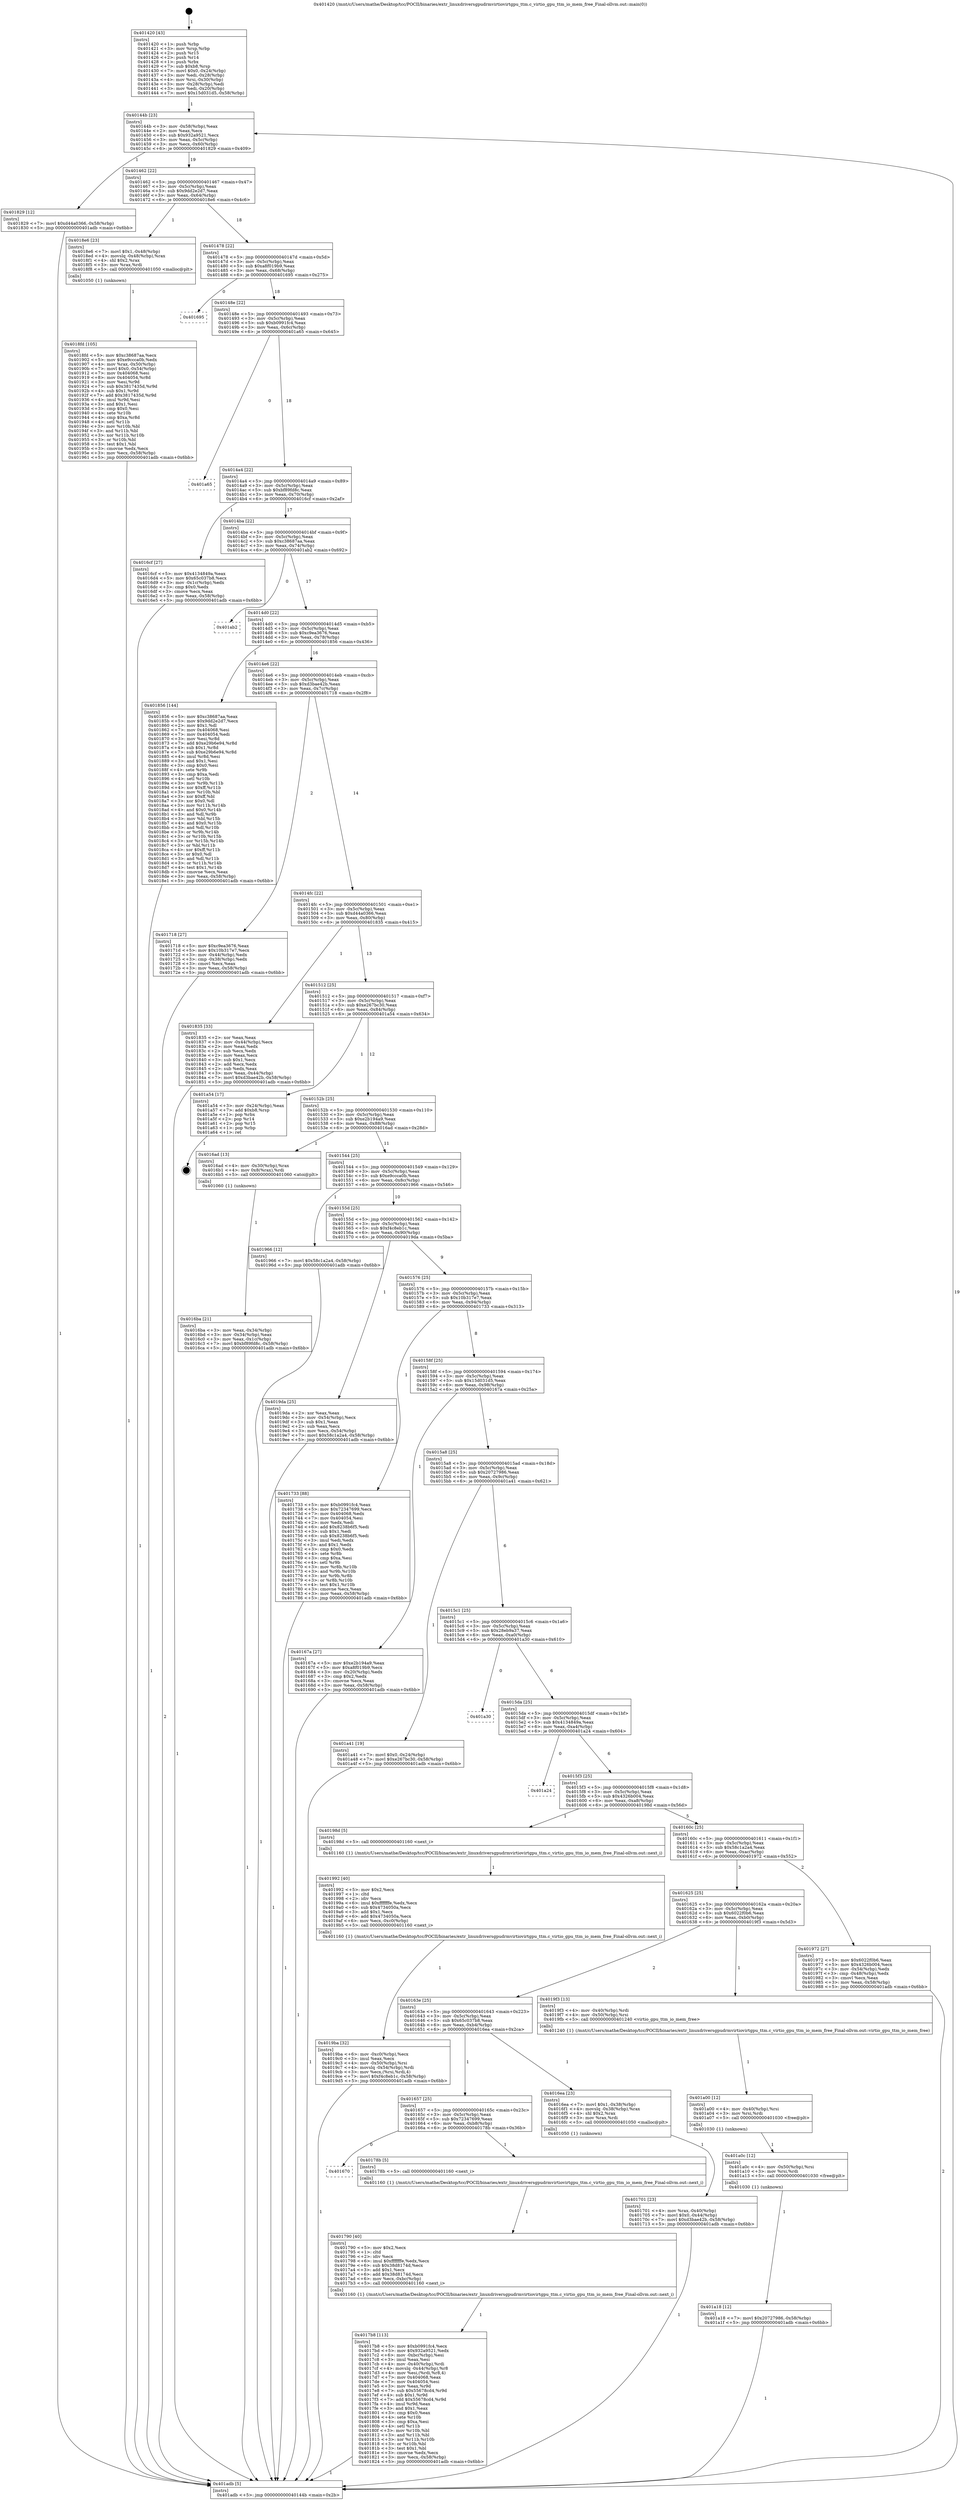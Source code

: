 digraph "0x401420" {
  label = "0x401420 (/mnt/c/Users/mathe/Desktop/tcc/POCII/binaries/extr_linuxdriversgpudrmvirtiovirtgpu_ttm.c_virtio_gpu_ttm_io_mem_free_Final-ollvm.out::main(0))"
  labelloc = "t"
  node[shape=record]

  Entry [label="",width=0.3,height=0.3,shape=circle,fillcolor=black,style=filled]
  "0x40144b" [label="{
     0x40144b [23]\l
     | [instrs]\l
     &nbsp;&nbsp;0x40144b \<+3\>: mov -0x58(%rbp),%eax\l
     &nbsp;&nbsp;0x40144e \<+2\>: mov %eax,%ecx\l
     &nbsp;&nbsp;0x401450 \<+6\>: sub $0x932a9521,%ecx\l
     &nbsp;&nbsp;0x401456 \<+3\>: mov %eax,-0x5c(%rbp)\l
     &nbsp;&nbsp;0x401459 \<+3\>: mov %ecx,-0x60(%rbp)\l
     &nbsp;&nbsp;0x40145c \<+6\>: je 0000000000401829 \<main+0x409\>\l
  }"]
  "0x401829" [label="{
     0x401829 [12]\l
     | [instrs]\l
     &nbsp;&nbsp;0x401829 \<+7\>: movl $0xd44a0366,-0x58(%rbp)\l
     &nbsp;&nbsp;0x401830 \<+5\>: jmp 0000000000401adb \<main+0x6bb\>\l
  }"]
  "0x401462" [label="{
     0x401462 [22]\l
     | [instrs]\l
     &nbsp;&nbsp;0x401462 \<+5\>: jmp 0000000000401467 \<main+0x47\>\l
     &nbsp;&nbsp;0x401467 \<+3\>: mov -0x5c(%rbp),%eax\l
     &nbsp;&nbsp;0x40146a \<+5\>: sub $0x9dd2e2d7,%eax\l
     &nbsp;&nbsp;0x40146f \<+3\>: mov %eax,-0x64(%rbp)\l
     &nbsp;&nbsp;0x401472 \<+6\>: je 00000000004018e6 \<main+0x4c6\>\l
  }"]
  Exit [label="",width=0.3,height=0.3,shape=circle,fillcolor=black,style=filled,peripheries=2]
  "0x4018e6" [label="{
     0x4018e6 [23]\l
     | [instrs]\l
     &nbsp;&nbsp;0x4018e6 \<+7\>: movl $0x1,-0x48(%rbp)\l
     &nbsp;&nbsp;0x4018ed \<+4\>: movslq -0x48(%rbp),%rax\l
     &nbsp;&nbsp;0x4018f1 \<+4\>: shl $0x2,%rax\l
     &nbsp;&nbsp;0x4018f5 \<+3\>: mov %rax,%rdi\l
     &nbsp;&nbsp;0x4018f8 \<+5\>: call 0000000000401050 \<malloc@plt\>\l
     | [calls]\l
     &nbsp;&nbsp;0x401050 \{1\} (unknown)\l
  }"]
  "0x401478" [label="{
     0x401478 [22]\l
     | [instrs]\l
     &nbsp;&nbsp;0x401478 \<+5\>: jmp 000000000040147d \<main+0x5d\>\l
     &nbsp;&nbsp;0x40147d \<+3\>: mov -0x5c(%rbp),%eax\l
     &nbsp;&nbsp;0x401480 \<+5\>: sub $0xa8f019b9,%eax\l
     &nbsp;&nbsp;0x401485 \<+3\>: mov %eax,-0x68(%rbp)\l
     &nbsp;&nbsp;0x401488 \<+6\>: je 0000000000401695 \<main+0x275\>\l
  }"]
  "0x401a18" [label="{
     0x401a18 [12]\l
     | [instrs]\l
     &nbsp;&nbsp;0x401a18 \<+7\>: movl $0x20727986,-0x58(%rbp)\l
     &nbsp;&nbsp;0x401a1f \<+5\>: jmp 0000000000401adb \<main+0x6bb\>\l
  }"]
  "0x401695" [label="{
     0x401695\l
  }", style=dashed]
  "0x40148e" [label="{
     0x40148e [22]\l
     | [instrs]\l
     &nbsp;&nbsp;0x40148e \<+5\>: jmp 0000000000401493 \<main+0x73\>\l
     &nbsp;&nbsp;0x401493 \<+3\>: mov -0x5c(%rbp),%eax\l
     &nbsp;&nbsp;0x401496 \<+5\>: sub $0xb0991fc4,%eax\l
     &nbsp;&nbsp;0x40149b \<+3\>: mov %eax,-0x6c(%rbp)\l
     &nbsp;&nbsp;0x40149e \<+6\>: je 0000000000401a65 \<main+0x645\>\l
  }"]
  "0x401a0c" [label="{
     0x401a0c [12]\l
     | [instrs]\l
     &nbsp;&nbsp;0x401a0c \<+4\>: mov -0x50(%rbp),%rsi\l
     &nbsp;&nbsp;0x401a10 \<+3\>: mov %rsi,%rdi\l
     &nbsp;&nbsp;0x401a13 \<+5\>: call 0000000000401030 \<free@plt\>\l
     | [calls]\l
     &nbsp;&nbsp;0x401030 \{1\} (unknown)\l
  }"]
  "0x401a65" [label="{
     0x401a65\l
  }", style=dashed]
  "0x4014a4" [label="{
     0x4014a4 [22]\l
     | [instrs]\l
     &nbsp;&nbsp;0x4014a4 \<+5\>: jmp 00000000004014a9 \<main+0x89\>\l
     &nbsp;&nbsp;0x4014a9 \<+3\>: mov -0x5c(%rbp),%eax\l
     &nbsp;&nbsp;0x4014ac \<+5\>: sub $0xbf89fd8c,%eax\l
     &nbsp;&nbsp;0x4014b1 \<+3\>: mov %eax,-0x70(%rbp)\l
     &nbsp;&nbsp;0x4014b4 \<+6\>: je 00000000004016cf \<main+0x2af\>\l
  }"]
  "0x401a00" [label="{
     0x401a00 [12]\l
     | [instrs]\l
     &nbsp;&nbsp;0x401a00 \<+4\>: mov -0x40(%rbp),%rsi\l
     &nbsp;&nbsp;0x401a04 \<+3\>: mov %rsi,%rdi\l
     &nbsp;&nbsp;0x401a07 \<+5\>: call 0000000000401030 \<free@plt\>\l
     | [calls]\l
     &nbsp;&nbsp;0x401030 \{1\} (unknown)\l
  }"]
  "0x4016cf" [label="{
     0x4016cf [27]\l
     | [instrs]\l
     &nbsp;&nbsp;0x4016cf \<+5\>: mov $0x4134849a,%eax\l
     &nbsp;&nbsp;0x4016d4 \<+5\>: mov $0x65c037b8,%ecx\l
     &nbsp;&nbsp;0x4016d9 \<+3\>: mov -0x1c(%rbp),%edx\l
     &nbsp;&nbsp;0x4016dc \<+3\>: cmp $0x0,%edx\l
     &nbsp;&nbsp;0x4016df \<+3\>: cmove %ecx,%eax\l
     &nbsp;&nbsp;0x4016e2 \<+3\>: mov %eax,-0x58(%rbp)\l
     &nbsp;&nbsp;0x4016e5 \<+5\>: jmp 0000000000401adb \<main+0x6bb\>\l
  }"]
  "0x4014ba" [label="{
     0x4014ba [22]\l
     | [instrs]\l
     &nbsp;&nbsp;0x4014ba \<+5\>: jmp 00000000004014bf \<main+0x9f\>\l
     &nbsp;&nbsp;0x4014bf \<+3\>: mov -0x5c(%rbp),%eax\l
     &nbsp;&nbsp;0x4014c2 \<+5\>: sub $0xc38687aa,%eax\l
     &nbsp;&nbsp;0x4014c7 \<+3\>: mov %eax,-0x74(%rbp)\l
     &nbsp;&nbsp;0x4014ca \<+6\>: je 0000000000401ab2 \<main+0x692\>\l
  }"]
  "0x4019ba" [label="{
     0x4019ba [32]\l
     | [instrs]\l
     &nbsp;&nbsp;0x4019ba \<+6\>: mov -0xc0(%rbp),%ecx\l
     &nbsp;&nbsp;0x4019c0 \<+3\>: imul %eax,%ecx\l
     &nbsp;&nbsp;0x4019c3 \<+4\>: mov -0x50(%rbp),%rsi\l
     &nbsp;&nbsp;0x4019c7 \<+4\>: movslq -0x54(%rbp),%rdi\l
     &nbsp;&nbsp;0x4019cb \<+3\>: mov %ecx,(%rsi,%rdi,4)\l
     &nbsp;&nbsp;0x4019ce \<+7\>: movl $0xf4c8eb1c,-0x58(%rbp)\l
     &nbsp;&nbsp;0x4019d5 \<+5\>: jmp 0000000000401adb \<main+0x6bb\>\l
  }"]
  "0x401ab2" [label="{
     0x401ab2\l
  }", style=dashed]
  "0x4014d0" [label="{
     0x4014d0 [22]\l
     | [instrs]\l
     &nbsp;&nbsp;0x4014d0 \<+5\>: jmp 00000000004014d5 \<main+0xb5\>\l
     &nbsp;&nbsp;0x4014d5 \<+3\>: mov -0x5c(%rbp),%eax\l
     &nbsp;&nbsp;0x4014d8 \<+5\>: sub $0xc9ea3676,%eax\l
     &nbsp;&nbsp;0x4014dd \<+3\>: mov %eax,-0x78(%rbp)\l
     &nbsp;&nbsp;0x4014e0 \<+6\>: je 0000000000401856 \<main+0x436\>\l
  }"]
  "0x401992" [label="{
     0x401992 [40]\l
     | [instrs]\l
     &nbsp;&nbsp;0x401992 \<+5\>: mov $0x2,%ecx\l
     &nbsp;&nbsp;0x401997 \<+1\>: cltd\l
     &nbsp;&nbsp;0x401998 \<+2\>: idiv %ecx\l
     &nbsp;&nbsp;0x40199a \<+6\>: imul $0xfffffffe,%edx,%ecx\l
     &nbsp;&nbsp;0x4019a0 \<+6\>: sub $0x4734050a,%ecx\l
     &nbsp;&nbsp;0x4019a6 \<+3\>: add $0x1,%ecx\l
     &nbsp;&nbsp;0x4019a9 \<+6\>: add $0x4734050a,%ecx\l
     &nbsp;&nbsp;0x4019af \<+6\>: mov %ecx,-0xc0(%rbp)\l
     &nbsp;&nbsp;0x4019b5 \<+5\>: call 0000000000401160 \<next_i\>\l
     | [calls]\l
     &nbsp;&nbsp;0x401160 \{1\} (/mnt/c/Users/mathe/Desktop/tcc/POCII/binaries/extr_linuxdriversgpudrmvirtiovirtgpu_ttm.c_virtio_gpu_ttm_io_mem_free_Final-ollvm.out::next_i)\l
  }"]
  "0x401856" [label="{
     0x401856 [144]\l
     | [instrs]\l
     &nbsp;&nbsp;0x401856 \<+5\>: mov $0xc38687aa,%eax\l
     &nbsp;&nbsp;0x40185b \<+5\>: mov $0x9dd2e2d7,%ecx\l
     &nbsp;&nbsp;0x401860 \<+2\>: mov $0x1,%dl\l
     &nbsp;&nbsp;0x401862 \<+7\>: mov 0x404068,%esi\l
     &nbsp;&nbsp;0x401869 \<+7\>: mov 0x404054,%edi\l
     &nbsp;&nbsp;0x401870 \<+3\>: mov %esi,%r8d\l
     &nbsp;&nbsp;0x401873 \<+7\>: add $0xe29b6e94,%r8d\l
     &nbsp;&nbsp;0x40187a \<+4\>: sub $0x1,%r8d\l
     &nbsp;&nbsp;0x40187e \<+7\>: sub $0xe29b6e94,%r8d\l
     &nbsp;&nbsp;0x401885 \<+4\>: imul %r8d,%esi\l
     &nbsp;&nbsp;0x401889 \<+3\>: and $0x1,%esi\l
     &nbsp;&nbsp;0x40188c \<+3\>: cmp $0x0,%esi\l
     &nbsp;&nbsp;0x40188f \<+4\>: sete %r9b\l
     &nbsp;&nbsp;0x401893 \<+3\>: cmp $0xa,%edi\l
     &nbsp;&nbsp;0x401896 \<+4\>: setl %r10b\l
     &nbsp;&nbsp;0x40189a \<+3\>: mov %r9b,%r11b\l
     &nbsp;&nbsp;0x40189d \<+4\>: xor $0xff,%r11b\l
     &nbsp;&nbsp;0x4018a1 \<+3\>: mov %r10b,%bl\l
     &nbsp;&nbsp;0x4018a4 \<+3\>: xor $0xff,%bl\l
     &nbsp;&nbsp;0x4018a7 \<+3\>: xor $0x0,%dl\l
     &nbsp;&nbsp;0x4018aa \<+3\>: mov %r11b,%r14b\l
     &nbsp;&nbsp;0x4018ad \<+4\>: and $0x0,%r14b\l
     &nbsp;&nbsp;0x4018b1 \<+3\>: and %dl,%r9b\l
     &nbsp;&nbsp;0x4018b4 \<+3\>: mov %bl,%r15b\l
     &nbsp;&nbsp;0x4018b7 \<+4\>: and $0x0,%r15b\l
     &nbsp;&nbsp;0x4018bb \<+3\>: and %dl,%r10b\l
     &nbsp;&nbsp;0x4018be \<+3\>: or %r9b,%r14b\l
     &nbsp;&nbsp;0x4018c1 \<+3\>: or %r10b,%r15b\l
     &nbsp;&nbsp;0x4018c4 \<+3\>: xor %r15b,%r14b\l
     &nbsp;&nbsp;0x4018c7 \<+3\>: or %bl,%r11b\l
     &nbsp;&nbsp;0x4018ca \<+4\>: xor $0xff,%r11b\l
     &nbsp;&nbsp;0x4018ce \<+3\>: or $0x0,%dl\l
     &nbsp;&nbsp;0x4018d1 \<+3\>: and %dl,%r11b\l
     &nbsp;&nbsp;0x4018d4 \<+3\>: or %r11b,%r14b\l
     &nbsp;&nbsp;0x4018d7 \<+4\>: test $0x1,%r14b\l
     &nbsp;&nbsp;0x4018db \<+3\>: cmovne %ecx,%eax\l
     &nbsp;&nbsp;0x4018de \<+3\>: mov %eax,-0x58(%rbp)\l
     &nbsp;&nbsp;0x4018e1 \<+5\>: jmp 0000000000401adb \<main+0x6bb\>\l
  }"]
  "0x4014e6" [label="{
     0x4014e6 [22]\l
     | [instrs]\l
     &nbsp;&nbsp;0x4014e6 \<+5\>: jmp 00000000004014eb \<main+0xcb\>\l
     &nbsp;&nbsp;0x4014eb \<+3\>: mov -0x5c(%rbp),%eax\l
     &nbsp;&nbsp;0x4014ee \<+5\>: sub $0xd3bae42b,%eax\l
     &nbsp;&nbsp;0x4014f3 \<+3\>: mov %eax,-0x7c(%rbp)\l
     &nbsp;&nbsp;0x4014f6 \<+6\>: je 0000000000401718 \<main+0x2f8\>\l
  }"]
  "0x4018fd" [label="{
     0x4018fd [105]\l
     | [instrs]\l
     &nbsp;&nbsp;0x4018fd \<+5\>: mov $0xc38687aa,%ecx\l
     &nbsp;&nbsp;0x401902 \<+5\>: mov $0xe9ccca0b,%edx\l
     &nbsp;&nbsp;0x401907 \<+4\>: mov %rax,-0x50(%rbp)\l
     &nbsp;&nbsp;0x40190b \<+7\>: movl $0x0,-0x54(%rbp)\l
     &nbsp;&nbsp;0x401912 \<+7\>: mov 0x404068,%esi\l
     &nbsp;&nbsp;0x401919 \<+8\>: mov 0x404054,%r8d\l
     &nbsp;&nbsp;0x401921 \<+3\>: mov %esi,%r9d\l
     &nbsp;&nbsp;0x401924 \<+7\>: sub $0x3817435d,%r9d\l
     &nbsp;&nbsp;0x40192b \<+4\>: sub $0x1,%r9d\l
     &nbsp;&nbsp;0x40192f \<+7\>: add $0x3817435d,%r9d\l
     &nbsp;&nbsp;0x401936 \<+4\>: imul %r9d,%esi\l
     &nbsp;&nbsp;0x40193a \<+3\>: and $0x1,%esi\l
     &nbsp;&nbsp;0x40193d \<+3\>: cmp $0x0,%esi\l
     &nbsp;&nbsp;0x401940 \<+4\>: sete %r10b\l
     &nbsp;&nbsp;0x401944 \<+4\>: cmp $0xa,%r8d\l
     &nbsp;&nbsp;0x401948 \<+4\>: setl %r11b\l
     &nbsp;&nbsp;0x40194c \<+3\>: mov %r10b,%bl\l
     &nbsp;&nbsp;0x40194f \<+3\>: and %r11b,%bl\l
     &nbsp;&nbsp;0x401952 \<+3\>: xor %r11b,%r10b\l
     &nbsp;&nbsp;0x401955 \<+3\>: or %r10b,%bl\l
     &nbsp;&nbsp;0x401958 \<+3\>: test $0x1,%bl\l
     &nbsp;&nbsp;0x40195b \<+3\>: cmovne %edx,%ecx\l
     &nbsp;&nbsp;0x40195e \<+3\>: mov %ecx,-0x58(%rbp)\l
     &nbsp;&nbsp;0x401961 \<+5\>: jmp 0000000000401adb \<main+0x6bb\>\l
  }"]
  "0x401718" [label="{
     0x401718 [27]\l
     | [instrs]\l
     &nbsp;&nbsp;0x401718 \<+5\>: mov $0xc9ea3676,%eax\l
     &nbsp;&nbsp;0x40171d \<+5\>: mov $0x10b317e7,%ecx\l
     &nbsp;&nbsp;0x401722 \<+3\>: mov -0x44(%rbp),%edx\l
     &nbsp;&nbsp;0x401725 \<+3\>: cmp -0x38(%rbp),%edx\l
     &nbsp;&nbsp;0x401728 \<+3\>: cmovl %ecx,%eax\l
     &nbsp;&nbsp;0x40172b \<+3\>: mov %eax,-0x58(%rbp)\l
     &nbsp;&nbsp;0x40172e \<+5\>: jmp 0000000000401adb \<main+0x6bb\>\l
  }"]
  "0x4014fc" [label="{
     0x4014fc [22]\l
     | [instrs]\l
     &nbsp;&nbsp;0x4014fc \<+5\>: jmp 0000000000401501 \<main+0xe1\>\l
     &nbsp;&nbsp;0x401501 \<+3\>: mov -0x5c(%rbp),%eax\l
     &nbsp;&nbsp;0x401504 \<+5\>: sub $0xd44a0366,%eax\l
     &nbsp;&nbsp;0x401509 \<+3\>: mov %eax,-0x80(%rbp)\l
     &nbsp;&nbsp;0x40150c \<+6\>: je 0000000000401835 \<main+0x415\>\l
  }"]
  "0x4017b8" [label="{
     0x4017b8 [113]\l
     | [instrs]\l
     &nbsp;&nbsp;0x4017b8 \<+5\>: mov $0xb0991fc4,%ecx\l
     &nbsp;&nbsp;0x4017bd \<+5\>: mov $0x932a9521,%edx\l
     &nbsp;&nbsp;0x4017c2 \<+6\>: mov -0xbc(%rbp),%esi\l
     &nbsp;&nbsp;0x4017c8 \<+3\>: imul %eax,%esi\l
     &nbsp;&nbsp;0x4017cb \<+4\>: mov -0x40(%rbp),%rdi\l
     &nbsp;&nbsp;0x4017cf \<+4\>: movslq -0x44(%rbp),%r8\l
     &nbsp;&nbsp;0x4017d3 \<+4\>: mov %esi,(%rdi,%r8,4)\l
     &nbsp;&nbsp;0x4017d7 \<+7\>: mov 0x404068,%eax\l
     &nbsp;&nbsp;0x4017de \<+7\>: mov 0x404054,%esi\l
     &nbsp;&nbsp;0x4017e5 \<+3\>: mov %eax,%r9d\l
     &nbsp;&nbsp;0x4017e8 \<+7\>: sub $0x55678cd4,%r9d\l
     &nbsp;&nbsp;0x4017ef \<+4\>: sub $0x1,%r9d\l
     &nbsp;&nbsp;0x4017f3 \<+7\>: add $0x55678cd4,%r9d\l
     &nbsp;&nbsp;0x4017fa \<+4\>: imul %r9d,%eax\l
     &nbsp;&nbsp;0x4017fe \<+3\>: and $0x1,%eax\l
     &nbsp;&nbsp;0x401801 \<+3\>: cmp $0x0,%eax\l
     &nbsp;&nbsp;0x401804 \<+4\>: sete %r10b\l
     &nbsp;&nbsp;0x401808 \<+3\>: cmp $0xa,%esi\l
     &nbsp;&nbsp;0x40180b \<+4\>: setl %r11b\l
     &nbsp;&nbsp;0x40180f \<+3\>: mov %r10b,%bl\l
     &nbsp;&nbsp;0x401812 \<+3\>: and %r11b,%bl\l
     &nbsp;&nbsp;0x401815 \<+3\>: xor %r11b,%r10b\l
     &nbsp;&nbsp;0x401818 \<+3\>: or %r10b,%bl\l
     &nbsp;&nbsp;0x40181b \<+3\>: test $0x1,%bl\l
     &nbsp;&nbsp;0x40181e \<+3\>: cmovne %edx,%ecx\l
     &nbsp;&nbsp;0x401821 \<+3\>: mov %ecx,-0x58(%rbp)\l
     &nbsp;&nbsp;0x401824 \<+5\>: jmp 0000000000401adb \<main+0x6bb\>\l
  }"]
  "0x401835" [label="{
     0x401835 [33]\l
     | [instrs]\l
     &nbsp;&nbsp;0x401835 \<+2\>: xor %eax,%eax\l
     &nbsp;&nbsp;0x401837 \<+3\>: mov -0x44(%rbp),%ecx\l
     &nbsp;&nbsp;0x40183a \<+2\>: mov %eax,%edx\l
     &nbsp;&nbsp;0x40183c \<+2\>: sub %ecx,%edx\l
     &nbsp;&nbsp;0x40183e \<+2\>: mov %eax,%ecx\l
     &nbsp;&nbsp;0x401840 \<+3\>: sub $0x1,%ecx\l
     &nbsp;&nbsp;0x401843 \<+2\>: add %ecx,%edx\l
     &nbsp;&nbsp;0x401845 \<+2\>: sub %edx,%eax\l
     &nbsp;&nbsp;0x401847 \<+3\>: mov %eax,-0x44(%rbp)\l
     &nbsp;&nbsp;0x40184a \<+7\>: movl $0xd3bae42b,-0x58(%rbp)\l
     &nbsp;&nbsp;0x401851 \<+5\>: jmp 0000000000401adb \<main+0x6bb\>\l
  }"]
  "0x401512" [label="{
     0x401512 [25]\l
     | [instrs]\l
     &nbsp;&nbsp;0x401512 \<+5\>: jmp 0000000000401517 \<main+0xf7\>\l
     &nbsp;&nbsp;0x401517 \<+3\>: mov -0x5c(%rbp),%eax\l
     &nbsp;&nbsp;0x40151a \<+5\>: sub $0xe267bc30,%eax\l
     &nbsp;&nbsp;0x40151f \<+6\>: mov %eax,-0x84(%rbp)\l
     &nbsp;&nbsp;0x401525 \<+6\>: je 0000000000401a54 \<main+0x634\>\l
  }"]
  "0x401790" [label="{
     0x401790 [40]\l
     | [instrs]\l
     &nbsp;&nbsp;0x401790 \<+5\>: mov $0x2,%ecx\l
     &nbsp;&nbsp;0x401795 \<+1\>: cltd\l
     &nbsp;&nbsp;0x401796 \<+2\>: idiv %ecx\l
     &nbsp;&nbsp;0x401798 \<+6\>: imul $0xfffffffe,%edx,%ecx\l
     &nbsp;&nbsp;0x40179e \<+6\>: sub $0x38d8174d,%ecx\l
     &nbsp;&nbsp;0x4017a4 \<+3\>: add $0x1,%ecx\l
     &nbsp;&nbsp;0x4017a7 \<+6\>: add $0x38d8174d,%ecx\l
     &nbsp;&nbsp;0x4017ad \<+6\>: mov %ecx,-0xbc(%rbp)\l
     &nbsp;&nbsp;0x4017b3 \<+5\>: call 0000000000401160 \<next_i\>\l
     | [calls]\l
     &nbsp;&nbsp;0x401160 \{1\} (/mnt/c/Users/mathe/Desktop/tcc/POCII/binaries/extr_linuxdriversgpudrmvirtiovirtgpu_ttm.c_virtio_gpu_ttm_io_mem_free_Final-ollvm.out::next_i)\l
  }"]
  "0x401a54" [label="{
     0x401a54 [17]\l
     | [instrs]\l
     &nbsp;&nbsp;0x401a54 \<+3\>: mov -0x24(%rbp),%eax\l
     &nbsp;&nbsp;0x401a57 \<+7\>: add $0xb8,%rsp\l
     &nbsp;&nbsp;0x401a5e \<+1\>: pop %rbx\l
     &nbsp;&nbsp;0x401a5f \<+2\>: pop %r14\l
     &nbsp;&nbsp;0x401a61 \<+2\>: pop %r15\l
     &nbsp;&nbsp;0x401a63 \<+1\>: pop %rbp\l
     &nbsp;&nbsp;0x401a64 \<+1\>: ret\l
  }"]
  "0x40152b" [label="{
     0x40152b [25]\l
     | [instrs]\l
     &nbsp;&nbsp;0x40152b \<+5\>: jmp 0000000000401530 \<main+0x110\>\l
     &nbsp;&nbsp;0x401530 \<+3\>: mov -0x5c(%rbp),%eax\l
     &nbsp;&nbsp;0x401533 \<+5\>: sub $0xe2b194a9,%eax\l
     &nbsp;&nbsp;0x401538 \<+6\>: mov %eax,-0x88(%rbp)\l
     &nbsp;&nbsp;0x40153e \<+6\>: je 00000000004016ad \<main+0x28d\>\l
  }"]
  "0x401670" [label="{
     0x401670\l
  }", style=dashed]
  "0x4016ad" [label="{
     0x4016ad [13]\l
     | [instrs]\l
     &nbsp;&nbsp;0x4016ad \<+4\>: mov -0x30(%rbp),%rax\l
     &nbsp;&nbsp;0x4016b1 \<+4\>: mov 0x8(%rax),%rdi\l
     &nbsp;&nbsp;0x4016b5 \<+5\>: call 0000000000401060 \<atoi@plt\>\l
     | [calls]\l
     &nbsp;&nbsp;0x401060 \{1\} (unknown)\l
  }"]
  "0x401544" [label="{
     0x401544 [25]\l
     | [instrs]\l
     &nbsp;&nbsp;0x401544 \<+5\>: jmp 0000000000401549 \<main+0x129\>\l
     &nbsp;&nbsp;0x401549 \<+3\>: mov -0x5c(%rbp),%eax\l
     &nbsp;&nbsp;0x40154c \<+5\>: sub $0xe9ccca0b,%eax\l
     &nbsp;&nbsp;0x401551 \<+6\>: mov %eax,-0x8c(%rbp)\l
     &nbsp;&nbsp;0x401557 \<+6\>: je 0000000000401966 \<main+0x546\>\l
  }"]
  "0x40178b" [label="{
     0x40178b [5]\l
     | [instrs]\l
     &nbsp;&nbsp;0x40178b \<+5\>: call 0000000000401160 \<next_i\>\l
     | [calls]\l
     &nbsp;&nbsp;0x401160 \{1\} (/mnt/c/Users/mathe/Desktop/tcc/POCII/binaries/extr_linuxdriversgpudrmvirtiovirtgpu_ttm.c_virtio_gpu_ttm_io_mem_free_Final-ollvm.out::next_i)\l
  }"]
  "0x401966" [label="{
     0x401966 [12]\l
     | [instrs]\l
     &nbsp;&nbsp;0x401966 \<+7\>: movl $0x58c1a2a4,-0x58(%rbp)\l
     &nbsp;&nbsp;0x40196d \<+5\>: jmp 0000000000401adb \<main+0x6bb\>\l
  }"]
  "0x40155d" [label="{
     0x40155d [25]\l
     | [instrs]\l
     &nbsp;&nbsp;0x40155d \<+5\>: jmp 0000000000401562 \<main+0x142\>\l
     &nbsp;&nbsp;0x401562 \<+3\>: mov -0x5c(%rbp),%eax\l
     &nbsp;&nbsp;0x401565 \<+5\>: sub $0xf4c8eb1c,%eax\l
     &nbsp;&nbsp;0x40156a \<+6\>: mov %eax,-0x90(%rbp)\l
     &nbsp;&nbsp;0x401570 \<+6\>: je 00000000004019da \<main+0x5ba\>\l
  }"]
  "0x401701" [label="{
     0x401701 [23]\l
     | [instrs]\l
     &nbsp;&nbsp;0x401701 \<+4\>: mov %rax,-0x40(%rbp)\l
     &nbsp;&nbsp;0x401705 \<+7\>: movl $0x0,-0x44(%rbp)\l
     &nbsp;&nbsp;0x40170c \<+7\>: movl $0xd3bae42b,-0x58(%rbp)\l
     &nbsp;&nbsp;0x401713 \<+5\>: jmp 0000000000401adb \<main+0x6bb\>\l
  }"]
  "0x4019da" [label="{
     0x4019da [25]\l
     | [instrs]\l
     &nbsp;&nbsp;0x4019da \<+2\>: xor %eax,%eax\l
     &nbsp;&nbsp;0x4019dc \<+3\>: mov -0x54(%rbp),%ecx\l
     &nbsp;&nbsp;0x4019df \<+3\>: sub $0x1,%eax\l
     &nbsp;&nbsp;0x4019e2 \<+2\>: sub %eax,%ecx\l
     &nbsp;&nbsp;0x4019e4 \<+3\>: mov %ecx,-0x54(%rbp)\l
     &nbsp;&nbsp;0x4019e7 \<+7\>: movl $0x58c1a2a4,-0x58(%rbp)\l
     &nbsp;&nbsp;0x4019ee \<+5\>: jmp 0000000000401adb \<main+0x6bb\>\l
  }"]
  "0x401576" [label="{
     0x401576 [25]\l
     | [instrs]\l
     &nbsp;&nbsp;0x401576 \<+5\>: jmp 000000000040157b \<main+0x15b\>\l
     &nbsp;&nbsp;0x40157b \<+3\>: mov -0x5c(%rbp),%eax\l
     &nbsp;&nbsp;0x40157e \<+5\>: sub $0x10b317e7,%eax\l
     &nbsp;&nbsp;0x401583 \<+6\>: mov %eax,-0x94(%rbp)\l
     &nbsp;&nbsp;0x401589 \<+6\>: je 0000000000401733 \<main+0x313\>\l
  }"]
  "0x401657" [label="{
     0x401657 [25]\l
     | [instrs]\l
     &nbsp;&nbsp;0x401657 \<+5\>: jmp 000000000040165c \<main+0x23c\>\l
     &nbsp;&nbsp;0x40165c \<+3\>: mov -0x5c(%rbp),%eax\l
     &nbsp;&nbsp;0x40165f \<+5\>: sub $0x72347699,%eax\l
     &nbsp;&nbsp;0x401664 \<+6\>: mov %eax,-0xb8(%rbp)\l
     &nbsp;&nbsp;0x40166a \<+6\>: je 000000000040178b \<main+0x36b\>\l
  }"]
  "0x401733" [label="{
     0x401733 [88]\l
     | [instrs]\l
     &nbsp;&nbsp;0x401733 \<+5\>: mov $0xb0991fc4,%eax\l
     &nbsp;&nbsp;0x401738 \<+5\>: mov $0x72347699,%ecx\l
     &nbsp;&nbsp;0x40173d \<+7\>: mov 0x404068,%edx\l
     &nbsp;&nbsp;0x401744 \<+7\>: mov 0x404054,%esi\l
     &nbsp;&nbsp;0x40174b \<+2\>: mov %edx,%edi\l
     &nbsp;&nbsp;0x40174d \<+6\>: add $0x8238b6f5,%edi\l
     &nbsp;&nbsp;0x401753 \<+3\>: sub $0x1,%edi\l
     &nbsp;&nbsp;0x401756 \<+6\>: sub $0x8238b6f5,%edi\l
     &nbsp;&nbsp;0x40175c \<+3\>: imul %edi,%edx\l
     &nbsp;&nbsp;0x40175f \<+3\>: and $0x1,%edx\l
     &nbsp;&nbsp;0x401762 \<+3\>: cmp $0x0,%edx\l
     &nbsp;&nbsp;0x401765 \<+4\>: sete %r8b\l
     &nbsp;&nbsp;0x401769 \<+3\>: cmp $0xa,%esi\l
     &nbsp;&nbsp;0x40176c \<+4\>: setl %r9b\l
     &nbsp;&nbsp;0x401770 \<+3\>: mov %r8b,%r10b\l
     &nbsp;&nbsp;0x401773 \<+3\>: and %r9b,%r10b\l
     &nbsp;&nbsp;0x401776 \<+3\>: xor %r9b,%r8b\l
     &nbsp;&nbsp;0x401779 \<+3\>: or %r8b,%r10b\l
     &nbsp;&nbsp;0x40177c \<+4\>: test $0x1,%r10b\l
     &nbsp;&nbsp;0x401780 \<+3\>: cmovne %ecx,%eax\l
     &nbsp;&nbsp;0x401783 \<+3\>: mov %eax,-0x58(%rbp)\l
     &nbsp;&nbsp;0x401786 \<+5\>: jmp 0000000000401adb \<main+0x6bb\>\l
  }"]
  "0x40158f" [label="{
     0x40158f [25]\l
     | [instrs]\l
     &nbsp;&nbsp;0x40158f \<+5\>: jmp 0000000000401594 \<main+0x174\>\l
     &nbsp;&nbsp;0x401594 \<+3\>: mov -0x5c(%rbp),%eax\l
     &nbsp;&nbsp;0x401597 \<+5\>: sub $0x15d031d5,%eax\l
     &nbsp;&nbsp;0x40159c \<+6\>: mov %eax,-0x98(%rbp)\l
     &nbsp;&nbsp;0x4015a2 \<+6\>: je 000000000040167a \<main+0x25a\>\l
  }"]
  "0x4016ea" [label="{
     0x4016ea [23]\l
     | [instrs]\l
     &nbsp;&nbsp;0x4016ea \<+7\>: movl $0x1,-0x38(%rbp)\l
     &nbsp;&nbsp;0x4016f1 \<+4\>: movslq -0x38(%rbp),%rax\l
     &nbsp;&nbsp;0x4016f5 \<+4\>: shl $0x2,%rax\l
     &nbsp;&nbsp;0x4016f9 \<+3\>: mov %rax,%rdi\l
     &nbsp;&nbsp;0x4016fc \<+5\>: call 0000000000401050 \<malloc@plt\>\l
     | [calls]\l
     &nbsp;&nbsp;0x401050 \{1\} (unknown)\l
  }"]
  "0x40167a" [label="{
     0x40167a [27]\l
     | [instrs]\l
     &nbsp;&nbsp;0x40167a \<+5\>: mov $0xe2b194a9,%eax\l
     &nbsp;&nbsp;0x40167f \<+5\>: mov $0xa8f019b9,%ecx\l
     &nbsp;&nbsp;0x401684 \<+3\>: mov -0x20(%rbp),%edx\l
     &nbsp;&nbsp;0x401687 \<+3\>: cmp $0x2,%edx\l
     &nbsp;&nbsp;0x40168a \<+3\>: cmovne %ecx,%eax\l
     &nbsp;&nbsp;0x40168d \<+3\>: mov %eax,-0x58(%rbp)\l
     &nbsp;&nbsp;0x401690 \<+5\>: jmp 0000000000401adb \<main+0x6bb\>\l
  }"]
  "0x4015a8" [label="{
     0x4015a8 [25]\l
     | [instrs]\l
     &nbsp;&nbsp;0x4015a8 \<+5\>: jmp 00000000004015ad \<main+0x18d\>\l
     &nbsp;&nbsp;0x4015ad \<+3\>: mov -0x5c(%rbp),%eax\l
     &nbsp;&nbsp;0x4015b0 \<+5\>: sub $0x20727986,%eax\l
     &nbsp;&nbsp;0x4015b5 \<+6\>: mov %eax,-0x9c(%rbp)\l
     &nbsp;&nbsp;0x4015bb \<+6\>: je 0000000000401a41 \<main+0x621\>\l
  }"]
  "0x401adb" [label="{
     0x401adb [5]\l
     | [instrs]\l
     &nbsp;&nbsp;0x401adb \<+5\>: jmp 000000000040144b \<main+0x2b\>\l
  }"]
  "0x401420" [label="{
     0x401420 [43]\l
     | [instrs]\l
     &nbsp;&nbsp;0x401420 \<+1\>: push %rbp\l
     &nbsp;&nbsp;0x401421 \<+3\>: mov %rsp,%rbp\l
     &nbsp;&nbsp;0x401424 \<+2\>: push %r15\l
     &nbsp;&nbsp;0x401426 \<+2\>: push %r14\l
     &nbsp;&nbsp;0x401428 \<+1\>: push %rbx\l
     &nbsp;&nbsp;0x401429 \<+7\>: sub $0xb8,%rsp\l
     &nbsp;&nbsp;0x401430 \<+7\>: movl $0x0,-0x24(%rbp)\l
     &nbsp;&nbsp;0x401437 \<+3\>: mov %edi,-0x28(%rbp)\l
     &nbsp;&nbsp;0x40143a \<+4\>: mov %rsi,-0x30(%rbp)\l
     &nbsp;&nbsp;0x40143e \<+3\>: mov -0x28(%rbp),%edi\l
     &nbsp;&nbsp;0x401441 \<+3\>: mov %edi,-0x20(%rbp)\l
     &nbsp;&nbsp;0x401444 \<+7\>: movl $0x15d031d5,-0x58(%rbp)\l
  }"]
  "0x4016ba" [label="{
     0x4016ba [21]\l
     | [instrs]\l
     &nbsp;&nbsp;0x4016ba \<+3\>: mov %eax,-0x34(%rbp)\l
     &nbsp;&nbsp;0x4016bd \<+3\>: mov -0x34(%rbp),%eax\l
     &nbsp;&nbsp;0x4016c0 \<+3\>: mov %eax,-0x1c(%rbp)\l
     &nbsp;&nbsp;0x4016c3 \<+7\>: movl $0xbf89fd8c,-0x58(%rbp)\l
     &nbsp;&nbsp;0x4016ca \<+5\>: jmp 0000000000401adb \<main+0x6bb\>\l
  }"]
  "0x40163e" [label="{
     0x40163e [25]\l
     | [instrs]\l
     &nbsp;&nbsp;0x40163e \<+5\>: jmp 0000000000401643 \<main+0x223\>\l
     &nbsp;&nbsp;0x401643 \<+3\>: mov -0x5c(%rbp),%eax\l
     &nbsp;&nbsp;0x401646 \<+5\>: sub $0x65c037b8,%eax\l
     &nbsp;&nbsp;0x40164b \<+6\>: mov %eax,-0xb4(%rbp)\l
     &nbsp;&nbsp;0x401651 \<+6\>: je 00000000004016ea \<main+0x2ca\>\l
  }"]
  "0x401a41" [label="{
     0x401a41 [19]\l
     | [instrs]\l
     &nbsp;&nbsp;0x401a41 \<+7\>: movl $0x0,-0x24(%rbp)\l
     &nbsp;&nbsp;0x401a48 \<+7\>: movl $0xe267bc30,-0x58(%rbp)\l
     &nbsp;&nbsp;0x401a4f \<+5\>: jmp 0000000000401adb \<main+0x6bb\>\l
  }"]
  "0x4015c1" [label="{
     0x4015c1 [25]\l
     | [instrs]\l
     &nbsp;&nbsp;0x4015c1 \<+5\>: jmp 00000000004015c6 \<main+0x1a6\>\l
     &nbsp;&nbsp;0x4015c6 \<+3\>: mov -0x5c(%rbp),%eax\l
     &nbsp;&nbsp;0x4015c9 \<+5\>: sub $0x28eb9a37,%eax\l
     &nbsp;&nbsp;0x4015ce \<+6\>: mov %eax,-0xa0(%rbp)\l
     &nbsp;&nbsp;0x4015d4 \<+6\>: je 0000000000401a30 \<main+0x610\>\l
  }"]
  "0x4019f3" [label="{
     0x4019f3 [13]\l
     | [instrs]\l
     &nbsp;&nbsp;0x4019f3 \<+4\>: mov -0x40(%rbp),%rdi\l
     &nbsp;&nbsp;0x4019f7 \<+4\>: mov -0x50(%rbp),%rsi\l
     &nbsp;&nbsp;0x4019fb \<+5\>: call 0000000000401240 \<virtio_gpu_ttm_io_mem_free\>\l
     | [calls]\l
     &nbsp;&nbsp;0x401240 \{1\} (/mnt/c/Users/mathe/Desktop/tcc/POCII/binaries/extr_linuxdriversgpudrmvirtiovirtgpu_ttm.c_virtio_gpu_ttm_io_mem_free_Final-ollvm.out::virtio_gpu_ttm_io_mem_free)\l
  }"]
  "0x401a30" [label="{
     0x401a30\l
  }", style=dashed]
  "0x4015da" [label="{
     0x4015da [25]\l
     | [instrs]\l
     &nbsp;&nbsp;0x4015da \<+5\>: jmp 00000000004015df \<main+0x1bf\>\l
     &nbsp;&nbsp;0x4015df \<+3\>: mov -0x5c(%rbp),%eax\l
     &nbsp;&nbsp;0x4015e2 \<+5\>: sub $0x4134849a,%eax\l
     &nbsp;&nbsp;0x4015e7 \<+6\>: mov %eax,-0xa4(%rbp)\l
     &nbsp;&nbsp;0x4015ed \<+6\>: je 0000000000401a24 \<main+0x604\>\l
  }"]
  "0x401625" [label="{
     0x401625 [25]\l
     | [instrs]\l
     &nbsp;&nbsp;0x401625 \<+5\>: jmp 000000000040162a \<main+0x20a\>\l
     &nbsp;&nbsp;0x40162a \<+3\>: mov -0x5c(%rbp),%eax\l
     &nbsp;&nbsp;0x40162d \<+5\>: sub $0x6022f0b6,%eax\l
     &nbsp;&nbsp;0x401632 \<+6\>: mov %eax,-0xb0(%rbp)\l
     &nbsp;&nbsp;0x401638 \<+6\>: je 00000000004019f3 \<main+0x5d3\>\l
  }"]
  "0x401a24" [label="{
     0x401a24\l
  }", style=dashed]
  "0x4015f3" [label="{
     0x4015f3 [25]\l
     | [instrs]\l
     &nbsp;&nbsp;0x4015f3 \<+5\>: jmp 00000000004015f8 \<main+0x1d8\>\l
     &nbsp;&nbsp;0x4015f8 \<+3\>: mov -0x5c(%rbp),%eax\l
     &nbsp;&nbsp;0x4015fb \<+5\>: sub $0x4326b004,%eax\l
     &nbsp;&nbsp;0x401600 \<+6\>: mov %eax,-0xa8(%rbp)\l
     &nbsp;&nbsp;0x401606 \<+6\>: je 000000000040198d \<main+0x56d\>\l
  }"]
  "0x401972" [label="{
     0x401972 [27]\l
     | [instrs]\l
     &nbsp;&nbsp;0x401972 \<+5\>: mov $0x6022f0b6,%eax\l
     &nbsp;&nbsp;0x401977 \<+5\>: mov $0x4326b004,%ecx\l
     &nbsp;&nbsp;0x40197c \<+3\>: mov -0x54(%rbp),%edx\l
     &nbsp;&nbsp;0x40197f \<+3\>: cmp -0x48(%rbp),%edx\l
     &nbsp;&nbsp;0x401982 \<+3\>: cmovl %ecx,%eax\l
     &nbsp;&nbsp;0x401985 \<+3\>: mov %eax,-0x58(%rbp)\l
     &nbsp;&nbsp;0x401988 \<+5\>: jmp 0000000000401adb \<main+0x6bb\>\l
  }"]
  "0x40198d" [label="{
     0x40198d [5]\l
     | [instrs]\l
     &nbsp;&nbsp;0x40198d \<+5\>: call 0000000000401160 \<next_i\>\l
     | [calls]\l
     &nbsp;&nbsp;0x401160 \{1\} (/mnt/c/Users/mathe/Desktop/tcc/POCII/binaries/extr_linuxdriversgpudrmvirtiovirtgpu_ttm.c_virtio_gpu_ttm_io_mem_free_Final-ollvm.out::next_i)\l
  }"]
  "0x40160c" [label="{
     0x40160c [25]\l
     | [instrs]\l
     &nbsp;&nbsp;0x40160c \<+5\>: jmp 0000000000401611 \<main+0x1f1\>\l
     &nbsp;&nbsp;0x401611 \<+3\>: mov -0x5c(%rbp),%eax\l
     &nbsp;&nbsp;0x401614 \<+5\>: sub $0x58c1a2a4,%eax\l
     &nbsp;&nbsp;0x401619 \<+6\>: mov %eax,-0xac(%rbp)\l
     &nbsp;&nbsp;0x40161f \<+6\>: je 0000000000401972 \<main+0x552\>\l
  }"]
  Entry -> "0x401420" [label=" 1"]
  "0x40144b" -> "0x401829" [label=" 1"]
  "0x40144b" -> "0x401462" [label=" 19"]
  "0x401a54" -> Exit [label=" 1"]
  "0x401462" -> "0x4018e6" [label=" 1"]
  "0x401462" -> "0x401478" [label=" 18"]
  "0x401a41" -> "0x401adb" [label=" 1"]
  "0x401478" -> "0x401695" [label=" 0"]
  "0x401478" -> "0x40148e" [label=" 18"]
  "0x401a18" -> "0x401adb" [label=" 1"]
  "0x40148e" -> "0x401a65" [label=" 0"]
  "0x40148e" -> "0x4014a4" [label=" 18"]
  "0x401a0c" -> "0x401a18" [label=" 1"]
  "0x4014a4" -> "0x4016cf" [label=" 1"]
  "0x4014a4" -> "0x4014ba" [label=" 17"]
  "0x401a00" -> "0x401a0c" [label=" 1"]
  "0x4014ba" -> "0x401ab2" [label=" 0"]
  "0x4014ba" -> "0x4014d0" [label=" 17"]
  "0x4019f3" -> "0x401a00" [label=" 1"]
  "0x4014d0" -> "0x401856" [label=" 1"]
  "0x4014d0" -> "0x4014e6" [label=" 16"]
  "0x4019da" -> "0x401adb" [label=" 1"]
  "0x4014e6" -> "0x401718" [label=" 2"]
  "0x4014e6" -> "0x4014fc" [label=" 14"]
  "0x4019ba" -> "0x401adb" [label=" 1"]
  "0x4014fc" -> "0x401835" [label=" 1"]
  "0x4014fc" -> "0x401512" [label=" 13"]
  "0x401992" -> "0x4019ba" [label=" 1"]
  "0x401512" -> "0x401a54" [label=" 1"]
  "0x401512" -> "0x40152b" [label=" 12"]
  "0x40198d" -> "0x401992" [label=" 1"]
  "0x40152b" -> "0x4016ad" [label=" 1"]
  "0x40152b" -> "0x401544" [label=" 11"]
  "0x401972" -> "0x401adb" [label=" 2"]
  "0x401544" -> "0x401966" [label=" 1"]
  "0x401544" -> "0x40155d" [label=" 10"]
  "0x401966" -> "0x401adb" [label=" 1"]
  "0x40155d" -> "0x4019da" [label=" 1"]
  "0x40155d" -> "0x401576" [label=" 9"]
  "0x4018e6" -> "0x4018fd" [label=" 1"]
  "0x401576" -> "0x401733" [label=" 1"]
  "0x401576" -> "0x40158f" [label=" 8"]
  "0x401856" -> "0x401adb" [label=" 1"]
  "0x40158f" -> "0x40167a" [label=" 1"]
  "0x40158f" -> "0x4015a8" [label=" 7"]
  "0x40167a" -> "0x401adb" [label=" 1"]
  "0x401420" -> "0x40144b" [label=" 1"]
  "0x401adb" -> "0x40144b" [label=" 19"]
  "0x4016ad" -> "0x4016ba" [label=" 1"]
  "0x4016ba" -> "0x401adb" [label=" 1"]
  "0x4016cf" -> "0x401adb" [label=" 1"]
  "0x401835" -> "0x401adb" [label=" 1"]
  "0x4015a8" -> "0x401a41" [label=" 1"]
  "0x4015a8" -> "0x4015c1" [label=" 6"]
  "0x4017b8" -> "0x401adb" [label=" 1"]
  "0x4015c1" -> "0x401a30" [label=" 0"]
  "0x4015c1" -> "0x4015da" [label=" 6"]
  "0x401790" -> "0x4017b8" [label=" 1"]
  "0x4015da" -> "0x401a24" [label=" 0"]
  "0x4015da" -> "0x4015f3" [label=" 6"]
  "0x401657" -> "0x401670" [label=" 0"]
  "0x4015f3" -> "0x40198d" [label=" 1"]
  "0x4015f3" -> "0x40160c" [label=" 5"]
  "0x401657" -> "0x40178b" [label=" 1"]
  "0x40160c" -> "0x401972" [label=" 2"]
  "0x40160c" -> "0x401625" [label=" 3"]
  "0x40178b" -> "0x401790" [label=" 1"]
  "0x401625" -> "0x4019f3" [label=" 1"]
  "0x401625" -> "0x40163e" [label=" 2"]
  "0x401829" -> "0x401adb" [label=" 1"]
  "0x40163e" -> "0x4016ea" [label=" 1"]
  "0x40163e" -> "0x401657" [label=" 1"]
  "0x4016ea" -> "0x401701" [label=" 1"]
  "0x401701" -> "0x401adb" [label=" 1"]
  "0x401718" -> "0x401adb" [label=" 2"]
  "0x401733" -> "0x401adb" [label=" 1"]
  "0x4018fd" -> "0x401adb" [label=" 1"]
}
